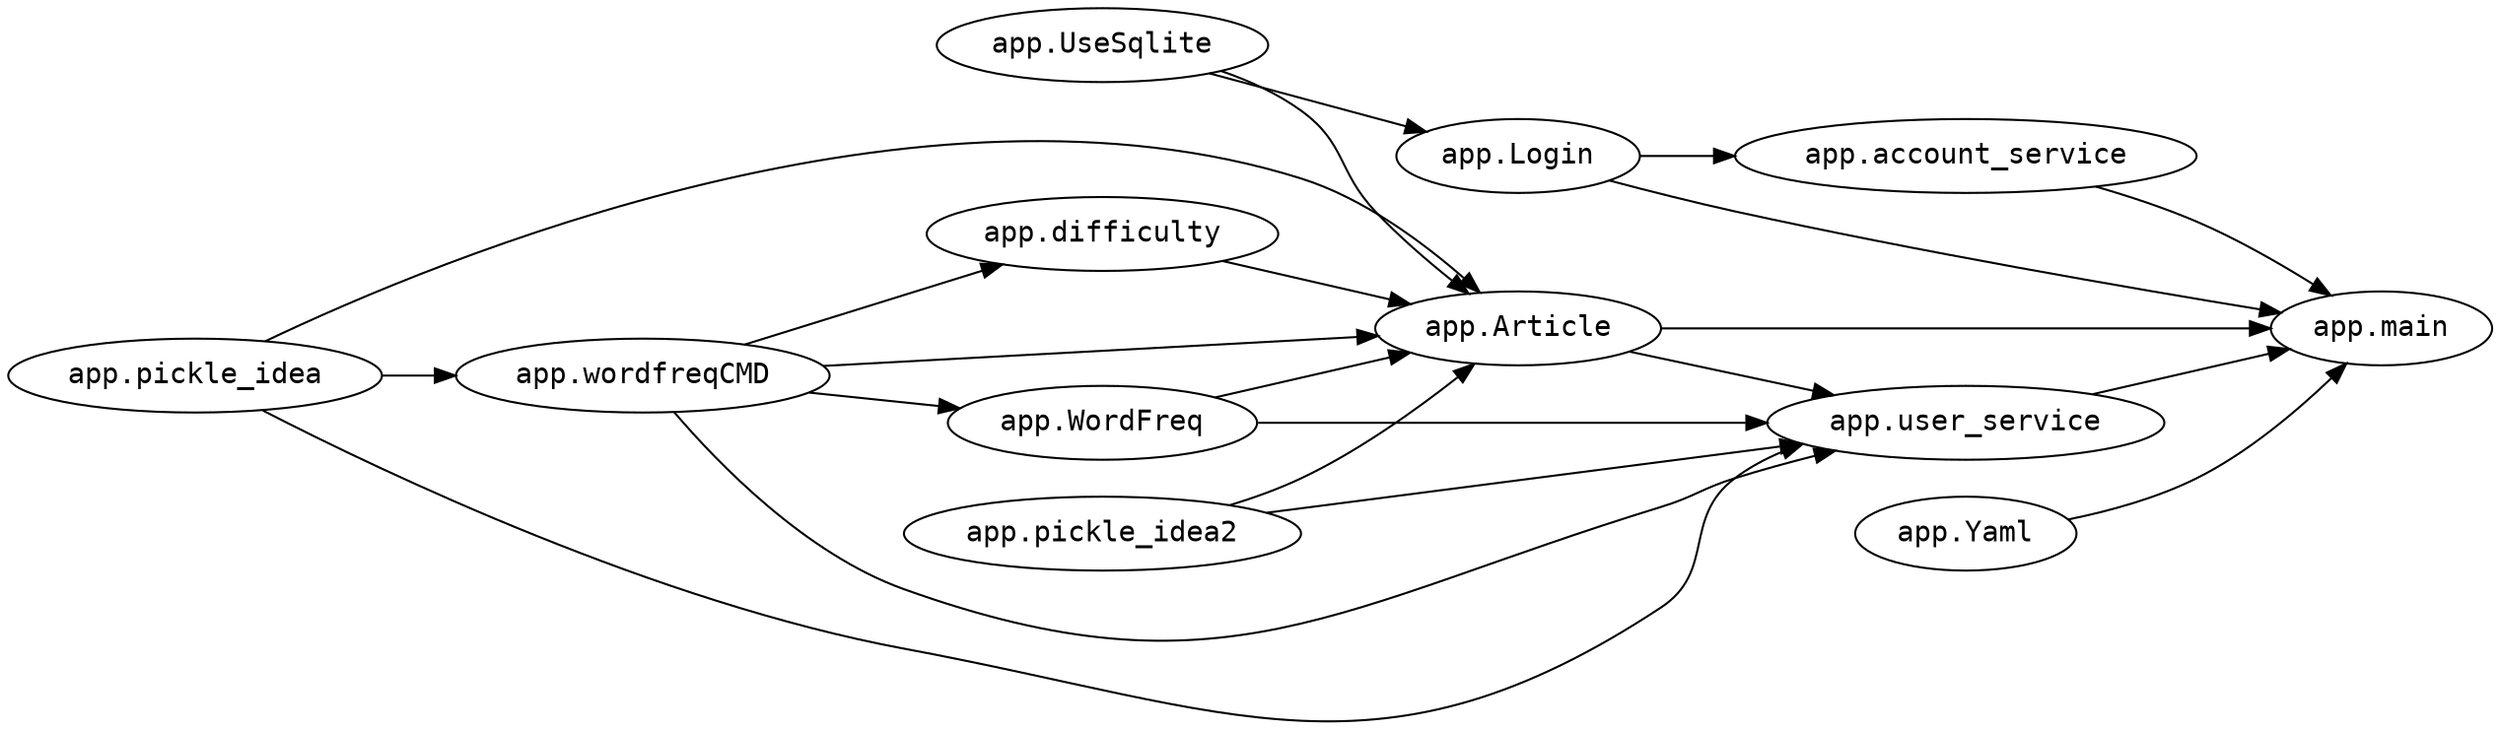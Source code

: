 strict digraph "dependencies" {
graph [
    rankdir="LR",
    overlap="scale",
    ratio="fill",
    fontsize="16",
    dpi="150",
    clusterrank="local"
  ]

 node [
    fontsize=14
    shape=ellipse
    fontname=Consolas
 ];
"app.Login" -> "app.account_service"
"app.difficulty" -> "app.Article"
"app.pickle_idea" -> "app.Article"
"app.pickle_idea2" -> "app.Article"
"app.wordfreqCMD" -> "app.Article"
"app.WordFreq" -> "app.Article"
"app.UseSqlite" -> "app.Article"
"app.wordfreqCMD" -> "app.difficulty"
"app.UseSqlite" -> "app.Login"
"app.user_service" -> "app.main"
"app.Login" -> "app.main"
"app.account_service" -> "app.main"
"app.Yaml" -> "app.main"
"app.Article" -> "app.main"
"app.pickle_idea" -> "app.user_service"
"app.pickle_idea2" -> "app.user_service"
"app.wordfreqCMD" -> "app.user_service"
"app.WordFreq" -> "app.user_service"
"app.Article" -> "app.user_service"
"app.wordfreqCMD" -> "app.WordFreq"
"app.pickle_idea" -> "app.wordfreqCMD"
}